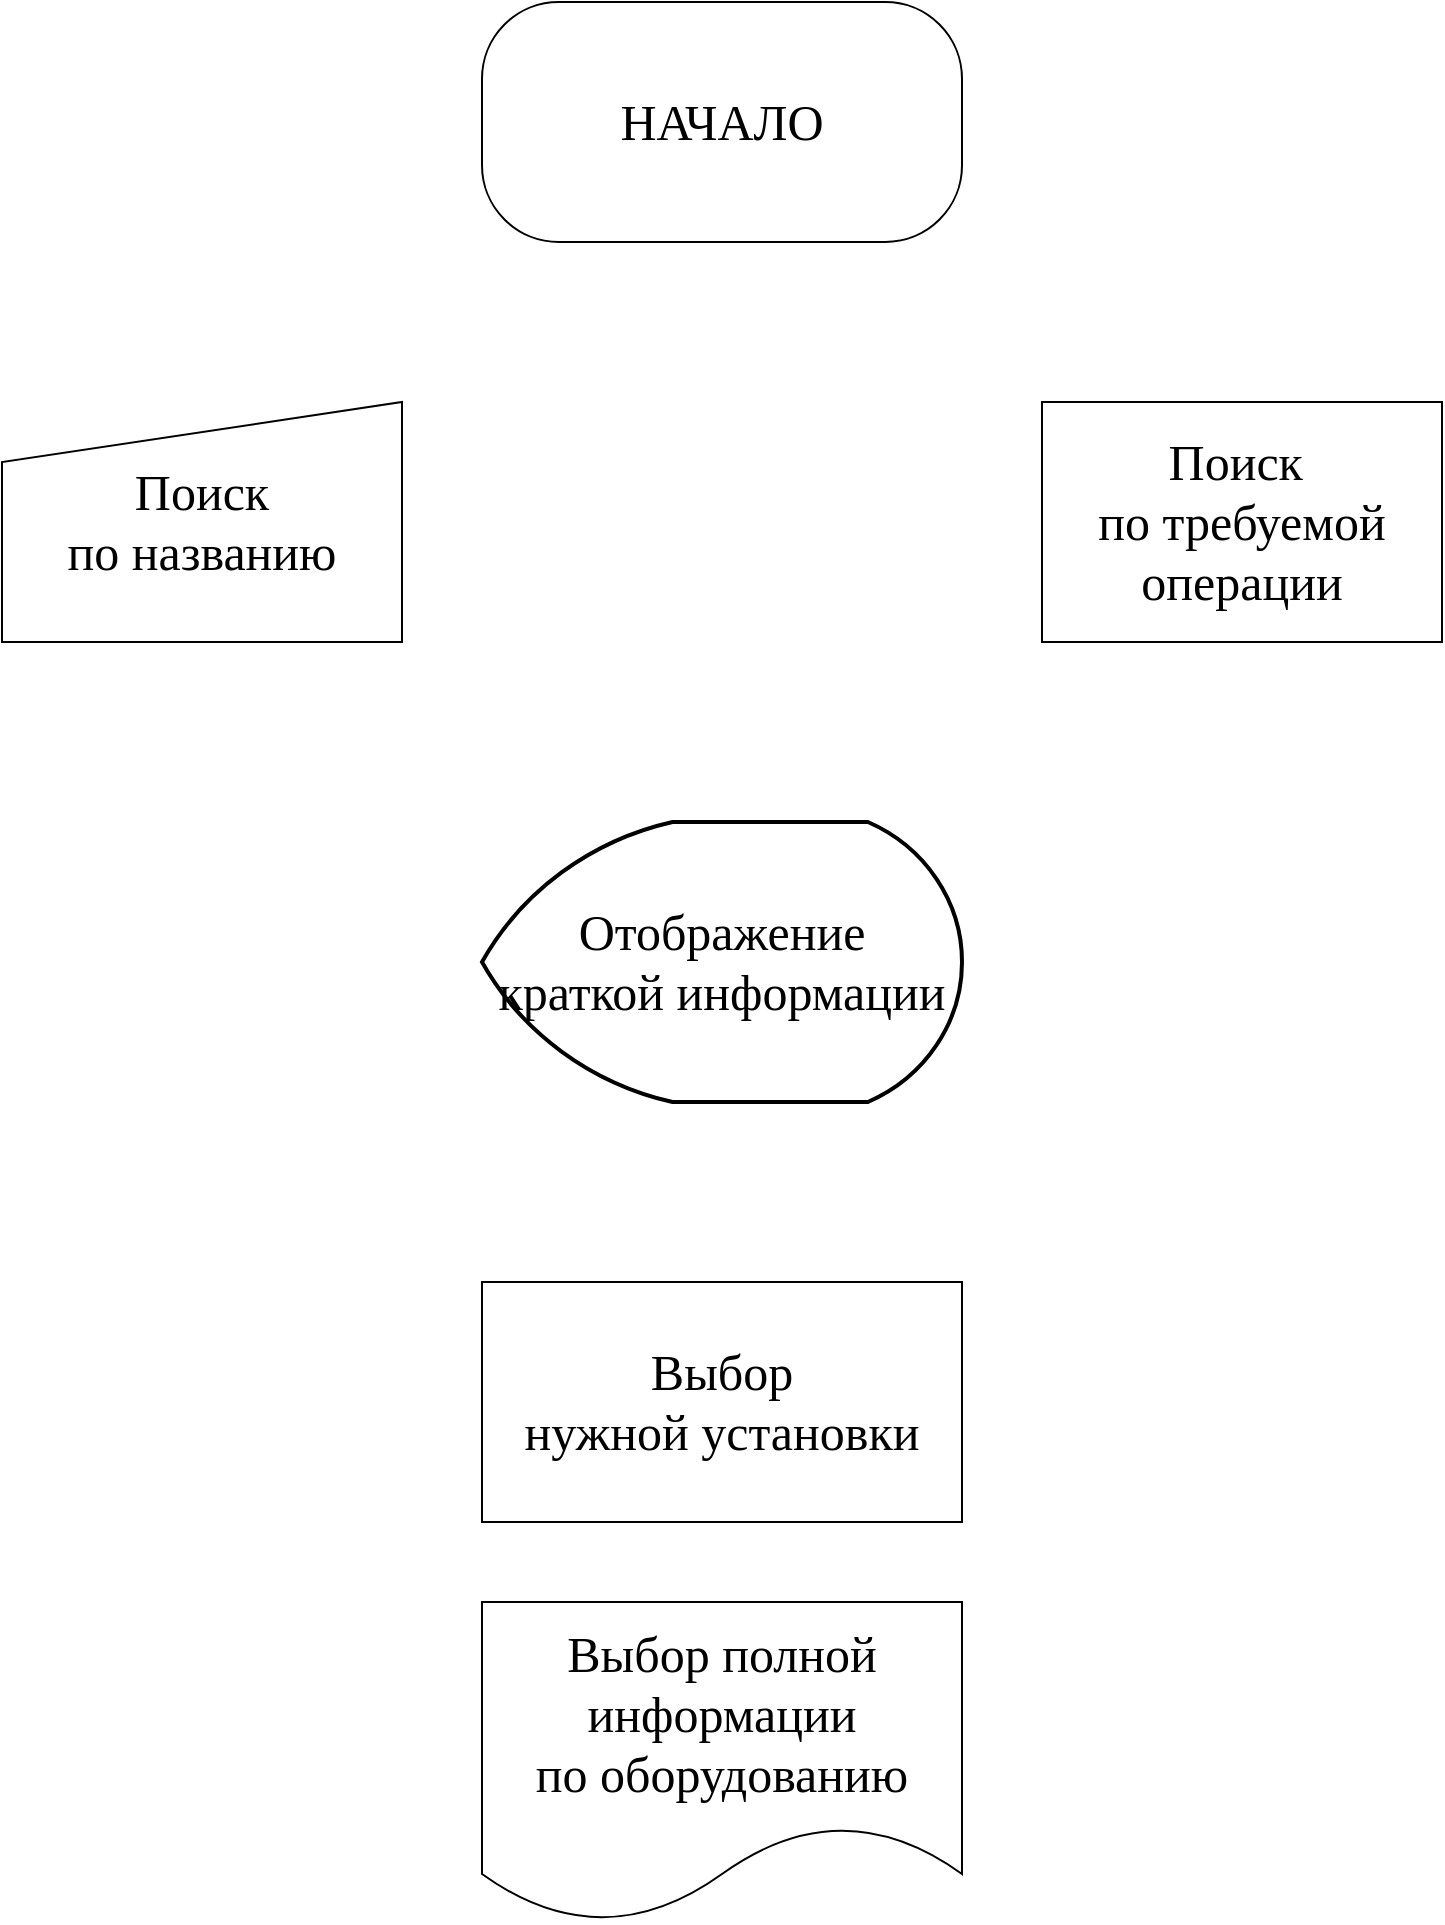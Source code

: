 <mxfile version="21.1.5" type="github">
  <diagram name="Page-1" id="8wOq9gKMgsroS9lOQ_Xg">
    <mxGraphModel dx="2868" dy="1592" grid="1" gridSize="10" guides="1" tooltips="1" connect="1" arrows="1" fold="1" page="1" pageScale="1" pageWidth="1654" pageHeight="2336" math="0" shadow="0">
      <root>
        <mxCell id="0" />
        <mxCell id="1" parent="0" />
        <mxCell id="F7DOe3f4gSxOKFVeKhd5-1" value="&lt;font style=&quot;font-size: 25px;&quot;&gt;НАЧАЛО&lt;/font&gt;" style="rounded=1;whiteSpace=wrap;html=1;arcSize=32;fontFamily=Tahoma;fontSize=25;" vertex="1" parent="1">
          <mxGeometry x="600" y="120" width="240" height="120" as="geometry" />
        </mxCell>
        <mxCell id="F7DOe3f4gSxOKFVeKhd5-2" value="Поиск &lt;br style=&quot;font-size: 25px;&quot;&gt;по названию" style="shape=manualInput;whiteSpace=wrap;html=1;fontSize=25;fontFamily=Tahoma;" vertex="1" parent="1">
          <mxGeometry x="360" y="320" width="200" height="120" as="geometry" />
        </mxCell>
        <mxCell id="F7DOe3f4gSxOKFVeKhd5-3" value="Поиск&amp;nbsp;&lt;br style=&quot;font-size: 25px;&quot;&gt;по требуемой операции" style="rounded=0;whiteSpace=wrap;html=1;fontFamily=Tahoma;fontSize=25;" vertex="1" parent="1">
          <mxGeometry x="880" y="320" width="200" height="120" as="geometry" />
        </mxCell>
        <mxCell id="F7DOe3f4gSxOKFVeKhd5-4" value="Отображение &lt;br style=&quot;font-size: 25px;&quot;&gt;краткой информации" style="strokeWidth=2;html=1;shape=mxgraph.flowchart.display;whiteSpace=wrap;fontFamily=Tahoma;fontSize=25;" vertex="1" parent="1">
          <mxGeometry x="600" y="530" width="240" height="140" as="geometry" />
        </mxCell>
        <mxCell id="F7DOe3f4gSxOKFVeKhd5-5" value="Выбор &lt;br&gt;нужной установки&lt;br&gt;" style="rounded=0;whiteSpace=wrap;html=1;fontFamily=Tahoma;fontSize=25;" vertex="1" parent="1">
          <mxGeometry x="600" y="760" width="240" height="120" as="geometry" />
        </mxCell>
        <mxCell id="F7DOe3f4gSxOKFVeKhd5-6" value="Выбор полной информации&lt;br style=&quot;font-size: 25px;&quot;&gt;по оборудованию" style="shape=document;whiteSpace=wrap;html=1;boundedLbl=1;fontFamily=Tahoma;fontSize=25;" vertex="1" parent="1">
          <mxGeometry x="600" y="920" width="240" height="160" as="geometry" />
        </mxCell>
      </root>
    </mxGraphModel>
  </diagram>
</mxfile>
